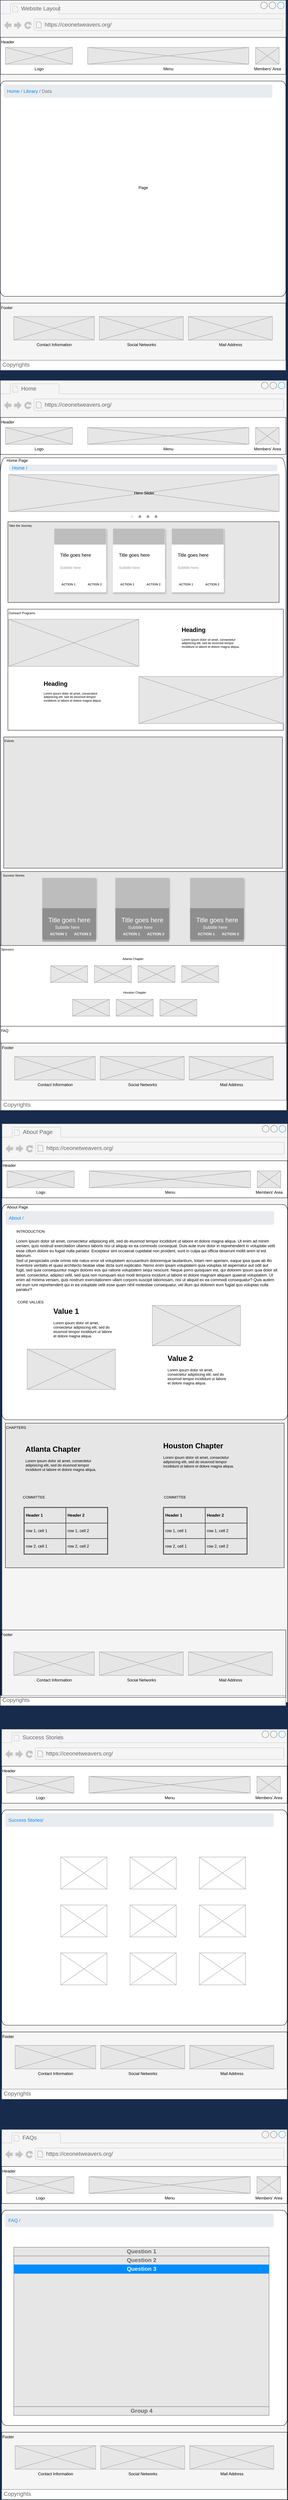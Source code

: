 <mxfile version="15.3.8" type="github">
  <diagram id="3-LBbgLK8UY7JytMnbPZ" name="Page-1">
    <mxGraphModel dx="1727" dy="1601" grid="1" gridSize="10" guides="1" tooltips="1" connect="1" arrows="1" fold="1" page="1" pageScale="1" pageWidth="850" pageHeight="1100" background="#172b4d" math="0" shadow="0">
      <root>
        <mxCell id="0" />
        <mxCell id="1" parent="0" />
        <mxCell id="-sjq69Uk94YoofclQXJc-1" value="" style="strokeWidth=1;shadow=0;dashed=0;align=center;html=1;shape=mxgraph.mockup.containers.browserWindow;rSize=0;strokeColor=#666666;strokeColor2=#008cff;strokeColor3=#c4c4c4;mainText=,;recursiveResize=0;fillColor=#f5f5f5;fontColor=#333333;" parent="1" vertex="1">
          <mxGeometry width="850" height="1100" as="geometry" />
        </mxCell>
        <mxCell id="-sjq69Uk94YoofclQXJc-2" value="Website Layout" style="strokeWidth=1;shadow=0;dashed=0;align=center;html=1;shape=mxgraph.mockup.containers.anchor;fontSize=17;fontColor=#666666;align=left;" parent="-sjq69Uk94YoofclQXJc-1" vertex="1">
          <mxGeometry x="60" y="12" width="110" height="26" as="geometry" />
        </mxCell>
        <mxCell id="-sjq69Uk94YoofclQXJc-3" value="https://ceonetweavers.org/" style="strokeWidth=1;shadow=0;dashed=0;align=center;html=1;shape=mxgraph.mockup.containers.anchor;rSize=0;fontSize=17;fontColor=#666666;align=left;" parent="-sjq69Uk94YoofclQXJc-1" vertex="1">
          <mxGeometry x="130" y="60" width="250" height="26" as="geometry" />
        </mxCell>
        <mxCell id="cxTF4-qD0s4VEBOTPt8d-16" value="" style="group" parent="-sjq69Uk94YoofclQXJc-1" vertex="1" connectable="0">
          <mxGeometry y="110" width="850" height="110" as="geometry" />
        </mxCell>
        <mxCell id="cxTF4-qD0s4VEBOTPt8d-1" value="Header" style="rounded=0;whiteSpace=wrap;html=1;align=left;verticalAlign=top;" parent="cxTF4-qD0s4VEBOTPt8d-16" vertex="1">
          <mxGeometry width="850" height="110" as="geometry" />
        </mxCell>
        <mxCell id="cxTF4-qD0s4VEBOTPt8d-9" value="Logo" style="verticalLabelPosition=bottom;shadow=0;dashed=0;align=center;html=1;verticalAlign=top;strokeWidth=1;shape=mxgraph.mockup.graphics.simpleIcon;strokeColor=#999999;fillColor=#E6E6E6;" parent="cxTF4-qD0s4VEBOTPt8d-16" vertex="1">
          <mxGeometry x="15" y="30" width="200" height="50" as="geometry" />
        </mxCell>
        <mxCell id="cxTF4-qD0s4VEBOTPt8d-12" value="Menu" style="verticalLabelPosition=bottom;shadow=0;dashed=0;align=center;html=1;verticalAlign=top;strokeWidth=1;shape=mxgraph.mockup.graphics.simpleIcon;strokeColor=#999999;fillColor=#E6E6E6;" parent="cxTF4-qD0s4VEBOTPt8d-16" vertex="1">
          <mxGeometry x="260" y="30" width="480" height="50" as="geometry" />
        </mxCell>
        <mxCell id="cxTF4-qD0s4VEBOTPt8d-13" value="Members&#39; Area" style="verticalLabelPosition=bottom;shadow=0;dashed=0;align=center;html=1;verticalAlign=top;strokeWidth=1;shape=mxgraph.mockup.graphics.simpleIcon;strokeColor=#999999;fillColor=#E6E6E6;" parent="cxTF4-qD0s4VEBOTPt8d-16" vertex="1">
          <mxGeometry x="760" y="30" width="70" height="50" as="geometry" />
        </mxCell>
        <mxCell id="4350LJryet-j8qvg0Nxp-9" value="Page" style="html=1;labelPosition=center;verticalLabelPosition=middle;verticalAlign=middle;align=center;fontSize=12;outlineConnect=0;spacingTop=-6;sketch=0;shape=mxgraph.sitemap.page;" vertex="1" parent="-sjq69Uk94YoofclQXJc-1">
          <mxGeometry y="240" width="850" height="640" as="geometry" />
        </mxCell>
        <mxCell id="4350LJryet-j8qvg0Nxp-11" value="&lt;font color=&quot;#0085fc&quot;&gt;Home&lt;/font&gt; / &lt;font color=&quot;#0085fc&quot;&gt;Library&lt;/font&gt; / Data" style="html=1;shadow=0;dashed=0;shape=mxgraph.bootstrap.rrect;rSize=5;strokeColor=none;strokeWidth=1;fillColor=#E9ECEF;fontColor=#6C757D;whiteSpace=wrap;align=left;verticalAlign=middle;spacingLeft=0;fontStyle=0;fontSize=14;spacing=10;" vertex="1" parent="-sjq69Uk94YoofclQXJc-1">
          <mxGeometry x="10" y="250" width="800" height="40" as="geometry" />
        </mxCell>
        <mxCell id="4350LJryet-j8qvg0Nxp-143" value="" style="group" vertex="1" connectable="0" parent="-sjq69Uk94YoofclQXJc-1">
          <mxGeometry y="900" width="850" height="200" as="geometry" />
        </mxCell>
        <mxCell id="cxTF4-qD0s4VEBOTPt8d-14" value="&lt;div&gt;Footer&lt;/div&gt;" style="rounded=0;whiteSpace=wrap;html=1;strokeColor=default;strokeWidth=1;fillColor=none;align=left;verticalAlign=top;" parent="4350LJryet-j8qvg0Nxp-143" vertex="1">
          <mxGeometry width="850" height="200" as="geometry" />
        </mxCell>
        <mxCell id="4350LJryet-j8qvg0Nxp-3" value="Copyrights " style="strokeWidth=1;shadow=0;dashed=0;align=center;html=1;shape=mxgraph.mockup.text.textBox;fontColor=#666666;align=left;fontSize=17;spacingLeft=4;spacingTop=-3;strokeColor=#666666;mainText=" vertex="1" parent="4350LJryet-j8qvg0Nxp-143">
          <mxGeometry y="170" width="850" height="30" as="geometry" />
        </mxCell>
        <mxCell id="4350LJryet-j8qvg0Nxp-5" value="Contact Information" style="verticalLabelPosition=bottom;shadow=0;dashed=0;align=center;html=1;verticalAlign=top;strokeWidth=1;shape=mxgraph.mockup.graphics.simpleIcon;strokeColor=#999999;fillColor=#E6E6E6;" vertex="1" parent="4350LJryet-j8qvg0Nxp-143">
          <mxGeometry x="40" y="40" width="240" height="70" as="geometry" />
        </mxCell>
        <mxCell id="4350LJryet-j8qvg0Nxp-6" value="Social Networks" style="verticalLabelPosition=bottom;shadow=0;dashed=0;align=center;html=1;verticalAlign=top;strokeWidth=1;shape=mxgraph.mockup.graphics.simpleIcon;strokeColor=#999999;fillColor=#E6E6E6;" vertex="1" parent="4350LJryet-j8qvg0Nxp-143">
          <mxGeometry x="295" y="40" width="250" height="70" as="geometry" />
        </mxCell>
        <mxCell id="4350LJryet-j8qvg0Nxp-7" value="Mail Address" style="verticalLabelPosition=bottom;shadow=0;dashed=0;align=center;html=1;verticalAlign=top;strokeWidth=1;shape=mxgraph.mockup.graphics.simpleIcon;strokeColor=#999999;fillColor=#E6E6E6;" vertex="1" parent="4350LJryet-j8qvg0Nxp-143">
          <mxGeometry x="560" y="40" width="250" height="70" as="geometry" />
        </mxCell>
        <mxCell id="4350LJryet-j8qvg0Nxp-27" value="" style="strokeWidth=1;shadow=0;dashed=0;align=center;html=1;shape=mxgraph.mockup.containers.browserWindow;rSize=0;strokeColor=#666666;strokeColor2=#008cff;strokeColor3=#c4c4c4;mainText=,;recursiveResize=0;fillColor=#f5f5f5;fontColor=#333333;" vertex="1" parent="1">
          <mxGeometry y="1130" width="852.5" height="2170" as="geometry" />
        </mxCell>
        <mxCell id="4350LJryet-j8qvg0Nxp-28" value="Home" style="strokeWidth=1;shadow=0;dashed=0;align=center;html=1;shape=mxgraph.mockup.containers.anchor;fontSize=17;fontColor=#666666;align=left;" vertex="1" parent="4350LJryet-j8qvg0Nxp-27">
          <mxGeometry x="60" y="12" width="110" height="26" as="geometry" />
        </mxCell>
        <mxCell id="4350LJryet-j8qvg0Nxp-29" value="https://ceonetweavers.org/" style="strokeWidth=1;shadow=0;dashed=0;align=center;html=1;shape=mxgraph.mockup.containers.anchor;rSize=0;fontSize=17;fontColor=#666666;align=left;" vertex="1" parent="4350LJryet-j8qvg0Nxp-27">
          <mxGeometry x="130" y="60" width="250" height="26" as="geometry" />
        </mxCell>
        <mxCell id="4350LJryet-j8qvg0Nxp-31" value="" style="group" vertex="1" connectable="0" parent="4350LJryet-j8qvg0Nxp-27">
          <mxGeometry y="110" width="850" height="110" as="geometry" />
        </mxCell>
        <mxCell id="4350LJryet-j8qvg0Nxp-32" value="Header" style="rounded=0;whiteSpace=wrap;html=1;align=left;verticalAlign=top;" vertex="1" parent="4350LJryet-j8qvg0Nxp-31">
          <mxGeometry width="850" height="110" as="geometry" />
        </mxCell>
        <mxCell id="4350LJryet-j8qvg0Nxp-33" value="Logo" style="verticalLabelPosition=bottom;shadow=0;dashed=0;align=center;html=1;verticalAlign=top;strokeWidth=1;shape=mxgraph.mockup.graphics.simpleIcon;strokeColor=#999999;fillColor=#E6E6E6;" vertex="1" parent="4350LJryet-j8qvg0Nxp-31">
          <mxGeometry x="15" y="30" width="200" height="50" as="geometry" />
        </mxCell>
        <mxCell id="4350LJryet-j8qvg0Nxp-34" value="Menu" style="verticalLabelPosition=bottom;shadow=0;dashed=0;align=center;html=1;verticalAlign=top;strokeWidth=1;shape=mxgraph.mockup.graphics.simpleIcon;strokeColor=#999999;fillColor=#E6E6E6;" vertex="1" parent="4350LJryet-j8qvg0Nxp-31">
          <mxGeometry x="260" y="30" width="480" height="50" as="geometry" />
        </mxCell>
        <mxCell id="4350LJryet-j8qvg0Nxp-35" value="Members&#39; Area" style="verticalLabelPosition=bottom;shadow=0;dashed=0;align=center;html=1;verticalAlign=top;strokeWidth=1;shape=mxgraph.mockup.graphics.simpleIcon;strokeColor=#999999;fillColor=#E6E6E6;" vertex="1" parent="4350LJryet-j8qvg0Nxp-31">
          <mxGeometry x="760" y="30" width="70" height="50" as="geometry" />
        </mxCell>
        <mxCell id="4350LJryet-j8qvg0Nxp-40" value="&amp;nbsp;&amp;nbsp;&amp;nbsp;&amp;nbsp; Home Page " style="html=1;labelPosition=center;verticalLabelPosition=middle;verticalAlign=top;align=left;fontSize=12;outlineConnect=0;spacingTop=-6;sketch=0;shape=mxgraph.sitemap.page;" vertex="1" parent="4350LJryet-j8qvg0Nxp-27">
          <mxGeometry y="230" width="850" height="1730" as="geometry" />
        </mxCell>
        <mxCell id="4350LJryet-j8qvg0Nxp-41" value="&lt;font color=&quot;#0085fc&quot;&gt;Home&lt;/font&gt; &lt;font color=&quot;#0085fc&quot;&gt;/&lt;/font&gt;" style="html=1;shadow=0;dashed=0;shape=mxgraph.bootstrap.rrect;rSize=5;strokeColor=none;strokeWidth=1;fillColor=#E9ECEF;fontColor=#6C757D;whiteSpace=wrap;align=left;verticalAlign=middle;spacingLeft=0;fontStyle=0;fontSize=14;spacing=10;" vertex="1" parent="4350LJryet-j8qvg0Nxp-27">
          <mxGeometry x="25" y="250" width="800" height="20" as="geometry" />
        </mxCell>
        <mxCell id="4350LJryet-j8qvg0Nxp-42" value="Hero Slider" style="verticalLabelPosition=middle;shadow=0;dashed=0;align=center;html=1;verticalAlign=middle;strokeWidth=1;shape=mxgraph.mockup.graphics.simpleIcon;strokeColor=#999999;fillColor=#E6E6E6;labelPosition=center;" vertex="1" parent="4350LJryet-j8qvg0Nxp-27">
          <mxGeometry x="25" y="280" width="805" height="110" as="geometry" />
        </mxCell>
        <mxCell id="4350LJryet-j8qvg0Nxp-45" value="" style="verticalLabelPosition=bottom;shadow=0;dashed=0;align=center;html=1;verticalAlign=top;strokeWidth=1;shape=mxgraph.mockup.navigation.pageControl;fillColor=#999999;strokeColor=#ddeeff;" vertex="1" parent="4350LJryet-j8qvg0Nxp-27">
          <mxGeometry x="387.5" y="390" width="80" height="30" as="geometry" />
        </mxCell>
        <mxCell id="4350LJryet-j8qvg0Nxp-71" value="" style="group" vertex="1" connectable="0" parent="4350LJryet-j8qvg0Nxp-27">
          <mxGeometry x="2.5" y="1970" width="850" height="200" as="geometry" />
        </mxCell>
        <mxCell id="4350LJryet-j8qvg0Nxp-30" value="&lt;div&gt;Footer&lt;/div&gt;" style="rounded=0;whiteSpace=wrap;html=1;strokeColor=default;strokeWidth=1;fillColor=none;align=left;verticalAlign=top;" vertex="1" parent="4350LJryet-j8qvg0Nxp-71">
          <mxGeometry width="850" height="200" as="geometry" />
        </mxCell>
        <mxCell id="4350LJryet-j8qvg0Nxp-36" value="Copyrights " style="strokeWidth=1;shadow=0;dashed=0;align=center;html=1;shape=mxgraph.mockup.text.textBox;fontColor=#666666;align=left;fontSize=17;spacingLeft=4;spacingTop=-3;strokeColor=#666666;mainText=" vertex="1" parent="4350LJryet-j8qvg0Nxp-71">
          <mxGeometry y="170" width="850" height="30" as="geometry" />
        </mxCell>
        <mxCell id="4350LJryet-j8qvg0Nxp-37" value="Contact Information" style="verticalLabelPosition=bottom;shadow=0;dashed=0;align=center;html=1;verticalAlign=top;strokeWidth=1;shape=mxgraph.mockup.graphics.simpleIcon;strokeColor=#999999;fillColor=#E6E6E6;" vertex="1" parent="4350LJryet-j8qvg0Nxp-71">
          <mxGeometry x="40" y="40" width="240" height="70" as="geometry" />
        </mxCell>
        <mxCell id="4350LJryet-j8qvg0Nxp-38" value="Social Networks" style="verticalLabelPosition=bottom;shadow=0;dashed=0;align=center;html=1;verticalAlign=top;strokeWidth=1;shape=mxgraph.mockup.graphics.simpleIcon;strokeColor=#999999;fillColor=#E6E6E6;" vertex="1" parent="4350LJryet-j8qvg0Nxp-71">
          <mxGeometry x="295" y="40" width="250" height="70" as="geometry" />
        </mxCell>
        <mxCell id="4350LJryet-j8qvg0Nxp-39" value="Mail Address" style="verticalLabelPosition=bottom;shadow=0;dashed=0;align=center;html=1;verticalAlign=top;strokeWidth=1;shape=mxgraph.mockup.graphics.simpleIcon;strokeColor=#999999;fillColor=#E6E6E6;" vertex="1" parent="4350LJryet-j8qvg0Nxp-71">
          <mxGeometry x="560" y="40" width="250" height="70" as="geometry" />
        </mxCell>
        <mxCell id="4350LJryet-j8qvg0Nxp-82" value="" style="group" vertex="1" connectable="0" parent="4350LJryet-j8qvg0Nxp-27">
          <mxGeometry x="22.5" y="680" width="820" height="360" as="geometry" />
        </mxCell>
        <mxCell id="4350LJryet-j8qvg0Nxp-78" value="&lt;div&gt;Outreach Programs&lt;/div&gt;&lt;div&gt;&lt;br&gt;&lt;/div&gt;" style="rounded=0;whiteSpace=wrap;html=1;fontSize=9;strokeColor=default;fillColor=none;align=left;verticalAlign=top;" vertex="1" parent="4350LJryet-j8qvg0Nxp-82">
          <mxGeometry width="820" height="360" as="geometry" />
        </mxCell>
        <mxCell id="4350LJryet-j8qvg0Nxp-72" value="" style="verticalLabelPosition=bottom;shadow=0;dashed=0;align=center;html=1;verticalAlign=top;strokeWidth=1;shape=mxgraph.mockup.graphics.simpleIcon;strokeColor=#999999;fontSize=9;fillColor=#E6E6E6;" vertex="1" parent="4350LJryet-j8qvg0Nxp-82">
          <mxGeometry x="2.5" y="30" width="387.5" height="140" as="geometry" />
        </mxCell>
        <mxCell id="4350LJryet-j8qvg0Nxp-79" value="" style="verticalLabelPosition=bottom;shadow=0;dashed=0;align=center;html=1;verticalAlign=top;strokeWidth=1;shape=mxgraph.mockup.graphics.simpleIcon;strokeColor=#999999;fontSize=9;fillColor=#E6E6E6;" vertex="1" parent="4350LJryet-j8qvg0Nxp-82">
          <mxGeometry x="390" y="200" width="430" height="140" as="geometry" />
        </mxCell>
        <mxCell id="4350LJryet-j8qvg0Nxp-80" value="&lt;h1&gt;Heading&lt;/h1&gt;&lt;p&gt;Lorem ipsum dolor sit amet, consectetur adipisicing elit, sed do eiusmod tempor incididunt ut labore et dolore magna aliqua.&lt;/p&gt;" style="text;html=1;strokeColor=none;fillColor=none;spacing=5;spacingTop=-20;whiteSpace=wrap;overflow=hidden;rounded=0;fontSize=9;align=left;verticalAlign=top;" vertex="1" parent="4350LJryet-j8qvg0Nxp-82">
          <mxGeometry x="512" y="50" width="190" height="120" as="geometry" />
        </mxCell>
        <mxCell id="4350LJryet-j8qvg0Nxp-81" value="&lt;h1&gt;Heading&lt;/h1&gt;&lt;p&gt;Lorem ipsum dolor sit amet, consectetur adipisicing elit, sed do eiusmod tempor incididunt ut labore et dolore magna aliqua.&lt;/p&gt;" style="text;html=1;strokeColor=none;fillColor=none;spacing=5;spacingTop=-20;whiteSpace=wrap;overflow=hidden;rounded=0;fontSize=9;align=left;verticalAlign=top;" vertex="1" parent="4350LJryet-j8qvg0Nxp-82">
          <mxGeometry x="101.25" y="210" width="190" height="120" as="geometry" />
        </mxCell>
        <mxCell id="4350LJryet-j8qvg0Nxp-83" value="" style="group" vertex="1" connectable="0" parent="4350LJryet-j8qvg0Nxp-27">
          <mxGeometry x="22.5" y="420" width="807.5" height="240" as="geometry" />
        </mxCell>
        <mxCell id="4350LJryet-j8qvg0Nxp-76" value="Take the Journey" style="rounded=0;whiteSpace=wrap;html=1;fontSize=9;strokeColor=default;fillColor=#E6E6E6;align=left;verticalAlign=top;" vertex="1" parent="4350LJryet-j8qvg0Nxp-83">
          <mxGeometry width="807.5" height="240" as="geometry" />
        </mxCell>
        <mxCell id="4350LJryet-j8qvg0Nxp-53" value="" style="shape=rect;fillColor=#BDBDBD;strokeColor=#eeeeee;shadow=1;align=left;verticalAlign=top;" vertex="1" parent="4350LJryet-j8qvg0Nxp-83">
          <mxGeometry x="137.5" y="20" width="155" height="190" as="geometry" />
        </mxCell>
        <mxCell id="4350LJryet-j8qvg0Nxp-54" value="Title goes here" style="dashed=0;shape=rect;fillColor=#ffffff;strokeColor=none;fontSize=14;fontStyle=0;verticalAlign=top;spacingBottom=0;spacingLeft=16;spacingTop=16;resizeWidth=1;align=left;resizeWidth=1;" vertex="1" parent="4350LJryet-j8qvg0Nxp-53">
          <mxGeometry y="1" width="155.0" height="142" relative="1" as="geometry">
            <mxPoint y="-142" as="offset" />
          </mxGeometry>
        </mxCell>
        <mxCell id="4350LJryet-j8qvg0Nxp-55" value="Subtitle here" style="text;fontColor=#999999;fontSize=11;fontStyle=0;verticalAlign=middle;spacingBottom=0;spacingLeft=16;resizeWidth=1;" vertex="1" parent="4350LJryet-j8qvg0Nxp-54">
          <mxGeometry width="155.0" height="20" relative="1" as="geometry">
            <mxPoint y="58" as="offset" />
          </mxGeometry>
        </mxCell>
        <mxCell id="4350LJryet-j8qvg0Nxp-56" value="ACTION 1" style="shape=rect;strokeColor=none;fillColor=#ffffff;fontColor=#444444;fontStyle=1;fontSize=9;" vertex="1" parent="4350LJryet-j8qvg0Nxp-54">
          <mxGeometry y="1" width="70" height="32" relative="1" as="geometry">
            <mxPoint x="8" y="-40" as="offset" />
          </mxGeometry>
        </mxCell>
        <mxCell id="4350LJryet-j8qvg0Nxp-57" value="ACTION 2" style="shape=rect;strokeColor=none;fillColor=#ffffff;fontColor=#444444;fontStyle=1;fontSize=9;" vertex="1" parent="4350LJryet-j8qvg0Nxp-54">
          <mxGeometry y="1" width="70" height="32" relative="1" as="geometry">
            <mxPoint x="86" y="-40" as="offset" />
          </mxGeometry>
        </mxCell>
        <mxCell id="4350LJryet-j8qvg0Nxp-59" value="" style="shape=rect;fillColor=#BDBDBD;strokeColor=#eeeeee;shadow=1;align=left;verticalAlign=top;" vertex="1" parent="4350LJryet-j8qvg0Nxp-83">
          <mxGeometry x="312.5" y="20" width="155" height="190" as="geometry" />
        </mxCell>
        <mxCell id="4350LJryet-j8qvg0Nxp-60" value="Title goes here" style="dashed=0;shape=rect;fillColor=#ffffff;strokeColor=none;fontSize=14;fontStyle=0;verticalAlign=top;spacingBottom=0;spacingLeft=16;spacingTop=16;resizeWidth=1;align=left;resizeWidth=1;" vertex="1" parent="4350LJryet-j8qvg0Nxp-59">
          <mxGeometry y="1" width="155.0" height="142" relative="1" as="geometry">
            <mxPoint y="-142" as="offset" />
          </mxGeometry>
        </mxCell>
        <mxCell id="4350LJryet-j8qvg0Nxp-61" value="Subtitle here" style="text;fontColor=#999999;fontSize=11;fontStyle=0;verticalAlign=middle;spacingBottom=0;spacingLeft=16;resizeWidth=1;" vertex="1" parent="4350LJryet-j8qvg0Nxp-60">
          <mxGeometry width="155.0" height="20" relative="1" as="geometry">
            <mxPoint y="58" as="offset" />
          </mxGeometry>
        </mxCell>
        <mxCell id="4350LJryet-j8qvg0Nxp-62" value="ACTION 1" style="shape=rect;strokeColor=none;fillColor=#ffffff;fontColor=#444444;fontStyle=1;fontSize=9;" vertex="1" parent="4350LJryet-j8qvg0Nxp-60">
          <mxGeometry y="1" width="70" height="32" relative="1" as="geometry">
            <mxPoint x="8" y="-40" as="offset" />
          </mxGeometry>
        </mxCell>
        <mxCell id="4350LJryet-j8qvg0Nxp-63" value="ACTION 2" style="shape=rect;strokeColor=none;fillColor=#ffffff;fontColor=#444444;fontStyle=1;fontSize=9;" vertex="1" parent="4350LJryet-j8qvg0Nxp-60">
          <mxGeometry y="1" width="70" height="32" relative="1" as="geometry">
            <mxPoint x="86" y="-40" as="offset" />
          </mxGeometry>
        </mxCell>
        <mxCell id="4350LJryet-j8qvg0Nxp-65" value="" style="shape=rect;fillColor=#BDBDBD;strokeColor=#eeeeee;shadow=1;align=left;verticalAlign=top;" vertex="1" parent="4350LJryet-j8qvg0Nxp-83">
          <mxGeometry x="487.5" y="20" width="155" height="190" as="geometry" />
        </mxCell>
        <mxCell id="4350LJryet-j8qvg0Nxp-66" value="Title goes here" style="dashed=0;shape=rect;fillColor=#ffffff;strokeColor=none;fontSize=14;fontStyle=0;verticalAlign=top;spacingBottom=0;spacingLeft=16;spacingTop=16;resizeWidth=1;align=left;resizeWidth=1;" vertex="1" parent="4350LJryet-j8qvg0Nxp-65">
          <mxGeometry y="1" width="155.0" height="142" relative="1" as="geometry">
            <mxPoint y="-142" as="offset" />
          </mxGeometry>
        </mxCell>
        <mxCell id="4350LJryet-j8qvg0Nxp-67" value="Subtitle here" style="text;fontColor=#999999;fontSize=11;fontStyle=0;verticalAlign=middle;spacingBottom=0;spacingLeft=16;resizeWidth=1;" vertex="1" parent="4350LJryet-j8qvg0Nxp-66">
          <mxGeometry width="155.0" height="20" relative="1" as="geometry">
            <mxPoint y="58" as="offset" />
          </mxGeometry>
        </mxCell>
        <mxCell id="4350LJryet-j8qvg0Nxp-68" value="ACTION 1" style="shape=rect;strokeColor=none;fillColor=#ffffff;fontColor=#444444;fontStyle=1;fontSize=9;" vertex="1" parent="4350LJryet-j8qvg0Nxp-66">
          <mxGeometry y="1" width="70" height="32" relative="1" as="geometry">
            <mxPoint x="8" y="-40" as="offset" />
          </mxGeometry>
        </mxCell>
        <mxCell id="4350LJryet-j8qvg0Nxp-69" value="ACTION 2" style="shape=rect;strokeColor=none;fillColor=#ffffff;fontColor=#444444;fontStyle=1;fontSize=9;" vertex="1" parent="4350LJryet-j8qvg0Nxp-66">
          <mxGeometry y="1" width="70" height="32" relative="1" as="geometry">
            <mxPoint x="86" y="-40" as="offset" />
          </mxGeometry>
        </mxCell>
        <mxCell id="4350LJryet-j8qvg0Nxp-95" value="" style="group" vertex="1" connectable="0" parent="4350LJryet-j8qvg0Nxp-27">
          <mxGeometry y="1680" width="850" height="240" as="geometry" />
        </mxCell>
        <mxCell id="4350LJryet-j8qvg0Nxp-84" value="Sponsors" style="rounded=0;whiteSpace=wrap;html=1;fontSize=9;strokeColor=default;fillColor=default;align=left;verticalAlign=top;" vertex="1" parent="4350LJryet-j8qvg0Nxp-95">
          <mxGeometry width="850" height="240" as="geometry" />
        </mxCell>
        <mxCell id="4350LJryet-j8qvg0Nxp-85" value="" style="verticalLabelPosition=bottom;shadow=0;dashed=0;align=center;html=1;verticalAlign=top;strokeWidth=1;shape=mxgraph.mockup.graphics.simpleIcon;strokeColor=#999999;fontSize=9;fillColor=#E6E6E6;" vertex="1" parent="4350LJryet-j8qvg0Nxp-95">
          <mxGeometry x="150" y="60" width="110" height="50" as="geometry" />
        </mxCell>
        <mxCell id="4350LJryet-j8qvg0Nxp-86" value="" style="verticalLabelPosition=bottom;shadow=0;dashed=0;align=center;html=1;verticalAlign=top;strokeWidth=1;shape=mxgraph.mockup.graphics.simpleIcon;strokeColor=#999999;fontSize=9;fillColor=#E6E6E6;" vertex="1" parent="4350LJryet-j8qvg0Nxp-95">
          <mxGeometry x="280" y="60" width="110" height="50" as="geometry" />
        </mxCell>
        <mxCell id="4350LJryet-j8qvg0Nxp-87" value="" style="verticalLabelPosition=bottom;shadow=0;dashed=0;align=center;html=1;verticalAlign=top;strokeWidth=1;shape=mxgraph.mockup.graphics.simpleIcon;strokeColor=#999999;fontSize=9;fillColor=#E6E6E6;" vertex="1" parent="4350LJryet-j8qvg0Nxp-95">
          <mxGeometry x="410" y="60" width="110" height="50" as="geometry" />
        </mxCell>
        <mxCell id="4350LJryet-j8qvg0Nxp-88" value="" style="verticalLabelPosition=bottom;shadow=0;dashed=0;align=center;html=1;verticalAlign=top;strokeWidth=1;shape=mxgraph.mockup.graphics.simpleIcon;strokeColor=#999999;fontSize=9;fillColor=#E6E6E6;" vertex="1" parent="4350LJryet-j8qvg0Nxp-95">
          <mxGeometry x="540" y="60" width="110" height="50" as="geometry" />
        </mxCell>
        <mxCell id="4350LJryet-j8qvg0Nxp-89" value="" style="verticalLabelPosition=bottom;shadow=0;dashed=0;align=center;html=1;verticalAlign=top;strokeWidth=1;shape=mxgraph.mockup.graphics.simpleIcon;strokeColor=#999999;fontSize=9;fillColor=#E6E6E6;" vertex="1" parent="4350LJryet-j8qvg0Nxp-95">
          <mxGeometry x="215" y="160" width="110" height="50" as="geometry" />
        </mxCell>
        <mxCell id="4350LJryet-j8qvg0Nxp-90" value="" style="verticalLabelPosition=bottom;shadow=0;dashed=0;align=center;html=1;verticalAlign=top;strokeWidth=1;shape=mxgraph.mockup.graphics.simpleIcon;strokeColor=#999999;fontSize=9;fillColor=#E6E6E6;" vertex="1" parent="4350LJryet-j8qvg0Nxp-95">
          <mxGeometry x="345" y="160" width="110" height="50" as="geometry" />
        </mxCell>
        <mxCell id="4350LJryet-j8qvg0Nxp-91" value="" style="verticalLabelPosition=bottom;shadow=0;dashed=0;align=center;html=1;verticalAlign=top;strokeWidth=1;shape=mxgraph.mockup.graphics.simpleIcon;strokeColor=#999999;fontSize=9;fillColor=#E6E6E6;" vertex="1" parent="4350LJryet-j8qvg0Nxp-95">
          <mxGeometry x="475" y="160" width="110" height="50" as="geometry" />
        </mxCell>
        <mxCell id="4350LJryet-j8qvg0Nxp-92" value="Atlanta Chapter" style="text;html=1;strokeColor=none;fillColor=none;align=center;verticalAlign=middle;whiteSpace=wrap;rounded=0;fontSize=9;" vertex="1" parent="4350LJryet-j8qvg0Nxp-95">
          <mxGeometry x="355" y="30" width="80" height="20" as="geometry" />
        </mxCell>
        <mxCell id="4350LJryet-j8qvg0Nxp-93" value="Houston Chapter" style="text;html=1;strokeColor=none;fillColor=none;align=center;verticalAlign=middle;whiteSpace=wrap;rounded=0;fontSize=9;" vertex="1" parent="4350LJryet-j8qvg0Nxp-95">
          <mxGeometry x="360" y="130" width="80" height="20" as="geometry" />
        </mxCell>
        <mxCell id="4350LJryet-j8qvg0Nxp-96" value="EVents" style="rounded=0;whiteSpace=wrap;html=1;fontSize=9;strokeColor=default;fillColor=#E6E6E6;align=left;verticalAlign=top;" vertex="1" parent="4350LJryet-j8qvg0Nxp-27">
          <mxGeometry x="10" y="1060" width="830" height="390" as="geometry" />
        </mxCell>
        <mxCell id="4350LJryet-j8qvg0Nxp-115" value="" style="group" vertex="1" connectable="0" parent="4350LJryet-j8qvg0Nxp-27">
          <mxGeometry x="2.5" y="1460" width="847.5" height="220" as="geometry" />
        </mxCell>
        <mxCell id="4350LJryet-j8qvg0Nxp-97" value="&amp;nbsp;Success Stories" style="rounded=0;whiteSpace=wrap;html=1;fontSize=9;strokeColor=default;fillColor=#E6E6E6;align=left;verticalAlign=top;" vertex="1" parent="4350LJryet-j8qvg0Nxp-115">
          <mxGeometry width="847.5" height="220" as="geometry" />
        </mxCell>
        <mxCell id="4350LJryet-j8qvg0Nxp-98" value="" style="shape=rect;fillColor=#BDBDBD;strokeColor=none;fontColor=#000000;fontSize=12;fontStyle=0;verticalAlign=middle;spacingBottom=0;spacingLeft=0;shadow=1;" vertex="1" parent="4350LJryet-j8qvg0Nxp-115">
          <mxGeometry x="122.5" y="19" width="160" height="180" as="geometry" />
        </mxCell>
        <mxCell id="4350LJryet-j8qvg0Nxp-99" value="Title goes here" style="shape=rect;fillColor=#000000;strokeColor=none;opacity=25;fontColor=#FFFFFF;fontSize=19;fontStyle=0;verticalAlign=top;spacingBottom=0;spacingLeft=16;spacingTop=17;align=left;resizeWidth=1;" vertex="1" parent="4350LJryet-j8qvg0Nxp-98">
          <mxGeometry y="1" width="160" height="100" relative="1" as="geometry">
            <mxPoint y="-90" as="offset" />
          </mxGeometry>
        </mxCell>
        <mxCell id="4350LJryet-j8qvg0Nxp-100" value="Subtitle here" style="text;fontColor=#FFFFFF;fontSize=13;fontStyle=0;verticalAlign=middle;spacingBottom=0;spacingLeft=16;resizeWidth=1;" vertex="1" parent="4350LJryet-j8qvg0Nxp-99">
          <mxGeometry width="160" height="20" relative="1" as="geometry">
            <mxPoint x="20" y="46" as="offset" />
          </mxGeometry>
        </mxCell>
        <mxCell id="4350LJryet-j8qvg0Nxp-101" value="ACTION 1" style="shape=rect;strokeColor=none;fillColor=none;fontColor=#FFFFFF;fontStyle=1;fontSize=11;" vertex="1" parent="4350LJryet-j8qvg0Nxp-99">
          <mxGeometry y="1" width="80" height="32" relative="1" as="geometry">
            <mxPoint x="8" y="-40" as="offset" />
          </mxGeometry>
        </mxCell>
        <mxCell id="4350LJryet-j8qvg0Nxp-102" value="ACTION 2" style="shape=rect;strokeColor=none;fillColor=none;fontColor=#FFFFFF;fontStyle=1;fontSize=11;" vertex="1" parent="4350LJryet-j8qvg0Nxp-99">
          <mxGeometry y="1" width="80" height="32" relative="1" as="geometry">
            <mxPoint x="80" y="-40" as="offset" />
          </mxGeometry>
        </mxCell>
        <mxCell id="4350LJryet-j8qvg0Nxp-105" value="" style="shape=rect;fillColor=#BDBDBD;strokeColor=none;fontColor=#000000;fontSize=12;fontStyle=0;verticalAlign=middle;spacingBottom=0;spacingLeft=0;shadow=1;" vertex="1" parent="4350LJryet-j8qvg0Nxp-115">
          <mxGeometry x="340" y="19" width="160" height="180" as="geometry" />
        </mxCell>
        <mxCell id="4350LJryet-j8qvg0Nxp-106" value="Title goes here" style="shape=rect;fillColor=#000000;strokeColor=none;opacity=25;fontColor=#FFFFFF;fontSize=19;fontStyle=0;verticalAlign=top;spacingBottom=0;spacingLeft=16;spacingTop=17;align=left;resizeWidth=1;" vertex="1" parent="4350LJryet-j8qvg0Nxp-105">
          <mxGeometry y="1" width="160" height="100" relative="1" as="geometry">
            <mxPoint y="-90" as="offset" />
          </mxGeometry>
        </mxCell>
        <mxCell id="4350LJryet-j8qvg0Nxp-107" value="Subtitle here" style="text;fontColor=#FFFFFF;fontSize=13;fontStyle=0;verticalAlign=middle;spacingBottom=0;spacingLeft=16;resizeWidth=1;" vertex="1" parent="4350LJryet-j8qvg0Nxp-106">
          <mxGeometry width="160" height="20" relative="1" as="geometry">
            <mxPoint x="20" y="46" as="offset" />
          </mxGeometry>
        </mxCell>
        <mxCell id="4350LJryet-j8qvg0Nxp-108" value="ACTION 1" style="shape=rect;strokeColor=none;fillColor=none;fontColor=#FFFFFF;fontStyle=1;fontSize=11;" vertex="1" parent="4350LJryet-j8qvg0Nxp-106">
          <mxGeometry y="1" width="80" height="32" relative="1" as="geometry">
            <mxPoint x="8" y="-40" as="offset" />
          </mxGeometry>
        </mxCell>
        <mxCell id="4350LJryet-j8qvg0Nxp-109" value="ACTION 2" style="shape=rect;strokeColor=none;fillColor=none;fontColor=#FFFFFF;fontStyle=1;fontSize=11;" vertex="1" parent="4350LJryet-j8qvg0Nxp-106">
          <mxGeometry y="1" width="80" height="32" relative="1" as="geometry">
            <mxPoint x="80" y="-40" as="offset" />
          </mxGeometry>
        </mxCell>
        <mxCell id="4350LJryet-j8qvg0Nxp-110" value="" style="shape=rect;fillColor=#BDBDBD;strokeColor=none;fontColor=#000000;fontSize=12;fontStyle=0;verticalAlign=middle;spacingBottom=0;spacingLeft=0;shadow=1;" vertex="1" parent="4350LJryet-j8qvg0Nxp-115">
          <mxGeometry x="562.5" y="19" width="160" height="180" as="geometry" />
        </mxCell>
        <mxCell id="4350LJryet-j8qvg0Nxp-111" value="Title goes here" style="shape=rect;fillColor=#000000;strokeColor=none;opacity=25;fontColor=#FFFFFF;fontSize=19;fontStyle=0;verticalAlign=top;spacingBottom=0;spacingLeft=16;spacingTop=17;align=left;resizeWidth=1;" vertex="1" parent="4350LJryet-j8qvg0Nxp-110">
          <mxGeometry y="1" width="160" height="100" relative="1" as="geometry">
            <mxPoint y="-90" as="offset" />
          </mxGeometry>
        </mxCell>
        <mxCell id="4350LJryet-j8qvg0Nxp-112" value="Subtitle here" style="text;fontColor=#FFFFFF;fontSize=13;fontStyle=0;verticalAlign=middle;spacingBottom=0;spacingLeft=16;resizeWidth=1;" vertex="1" parent="4350LJryet-j8qvg0Nxp-111">
          <mxGeometry width="160" height="20" relative="1" as="geometry">
            <mxPoint x="20" y="46" as="offset" />
          </mxGeometry>
        </mxCell>
        <mxCell id="4350LJryet-j8qvg0Nxp-113" value="ACTION 1" style="shape=rect;strokeColor=none;fillColor=none;fontColor=#FFFFFF;fontStyle=1;fontSize=11;" vertex="1" parent="4350LJryet-j8qvg0Nxp-111">
          <mxGeometry y="1" width="80" height="32" relative="1" as="geometry">
            <mxPoint x="8" y="-40" as="offset" />
          </mxGeometry>
        </mxCell>
        <mxCell id="4350LJryet-j8qvg0Nxp-114" value="ACTION 2" style="shape=rect;strokeColor=none;fillColor=none;fontColor=#FFFFFF;fontStyle=1;fontSize=11;" vertex="1" parent="4350LJryet-j8qvg0Nxp-111">
          <mxGeometry y="1" width="80" height="32" relative="1" as="geometry">
            <mxPoint x="80" y="-40" as="offset" />
          </mxGeometry>
        </mxCell>
        <mxCell id="4350LJryet-j8qvg0Nxp-116" value="FAQ" style="rounded=0;whiteSpace=wrap;html=1;fontSize=11;strokeColor=default;fillColor=default;align=left;verticalAlign=top;" vertex="1" parent="4350LJryet-j8qvg0Nxp-27">
          <mxGeometry y="1920" width="850" height="50" as="geometry" />
        </mxCell>
        <mxCell id="4350LJryet-j8qvg0Nxp-117" value="" style="strokeWidth=1;shadow=0;dashed=0;align=center;html=1;shape=mxgraph.mockup.containers.browserWindow;rSize=0;strokeColor=#666666;strokeColor2=#008cff;strokeColor3=#c4c4c4;mainText=,;recursiveResize=0;fillColor=#f5f5f5;fontColor=#333333;" vertex="1" parent="1">
          <mxGeometry x="5" y="3340" width="850" height="1720" as="geometry" />
        </mxCell>
        <mxCell id="4350LJryet-j8qvg0Nxp-118" value="About Page" style="strokeWidth=1;shadow=0;dashed=0;align=center;html=1;shape=mxgraph.mockup.containers.anchor;fontSize=17;fontColor=#666666;align=left;" vertex="1" parent="4350LJryet-j8qvg0Nxp-117">
          <mxGeometry x="60" y="12" width="110" height="26" as="geometry" />
        </mxCell>
        <mxCell id="4350LJryet-j8qvg0Nxp-119" value="https://ceonetweavers.org/" style="strokeWidth=1;shadow=0;dashed=0;align=center;html=1;shape=mxgraph.mockup.containers.anchor;rSize=0;fontSize=17;fontColor=#666666;align=left;" vertex="1" parent="4350LJryet-j8qvg0Nxp-117">
          <mxGeometry x="130" y="60" width="250" height="26" as="geometry" />
        </mxCell>
        <mxCell id="4350LJryet-j8qvg0Nxp-121" value="" style="group" vertex="1" connectable="0" parent="4350LJryet-j8qvg0Nxp-117">
          <mxGeometry y="110" width="850" height="110" as="geometry" />
        </mxCell>
        <mxCell id="4350LJryet-j8qvg0Nxp-122" value="Header" style="rounded=0;whiteSpace=wrap;html=1;align=left;verticalAlign=top;" vertex="1" parent="4350LJryet-j8qvg0Nxp-121">
          <mxGeometry width="850" height="110" as="geometry" />
        </mxCell>
        <mxCell id="4350LJryet-j8qvg0Nxp-123" value="Logo" style="verticalLabelPosition=bottom;shadow=0;dashed=0;align=center;html=1;verticalAlign=top;strokeWidth=1;shape=mxgraph.mockup.graphics.simpleIcon;strokeColor=#999999;fillColor=#E6E6E6;" vertex="1" parent="4350LJryet-j8qvg0Nxp-121">
          <mxGeometry x="15" y="30" width="200" height="50" as="geometry" />
        </mxCell>
        <mxCell id="4350LJryet-j8qvg0Nxp-124" value="Menu" style="verticalLabelPosition=bottom;shadow=0;dashed=0;align=center;html=1;verticalAlign=top;strokeWidth=1;shape=mxgraph.mockup.graphics.simpleIcon;strokeColor=#999999;fillColor=#E6E6E6;" vertex="1" parent="4350LJryet-j8qvg0Nxp-121">
          <mxGeometry x="260" y="30" width="480" height="50" as="geometry" />
        </mxCell>
        <mxCell id="4350LJryet-j8qvg0Nxp-125" value="Members&#39; Area" style="verticalLabelPosition=bottom;shadow=0;dashed=0;align=center;html=1;verticalAlign=top;strokeWidth=1;shape=mxgraph.mockup.graphics.simpleIcon;strokeColor=#999999;fillColor=#E6E6E6;" vertex="1" parent="4350LJryet-j8qvg0Nxp-121">
          <mxGeometry x="760" y="30" width="70" height="50" as="geometry" />
        </mxCell>
        <mxCell id="4350LJryet-j8qvg0Nxp-130" value="&amp;nbsp;&amp;nbsp;&amp;nbsp; About Page" style="html=1;labelPosition=center;verticalLabelPosition=middle;verticalAlign=top;align=left;fontSize=12;outlineConnect=0;spacingTop=-6;sketch=0;shape=mxgraph.sitemap.page;" vertex="1" parent="4350LJryet-j8qvg0Nxp-117">
          <mxGeometry y="240" width="850" height="640" as="geometry" />
        </mxCell>
        <mxCell id="4350LJryet-j8qvg0Nxp-131" value="&lt;font color=&quot;#0085fc&quot;&gt;About&lt;/font&gt; /" style="html=1;shadow=0;dashed=0;shape=mxgraph.bootstrap.rrect;rSize=5;strokeColor=none;strokeWidth=1;fillColor=#E9ECEF;fontColor=#6C757D;whiteSpace=wrap;align=left;verticalAlign=middle;spacingLeft=0;fontStyle=0;fontSize=14;spacing=10;" vertex="1" parent="4350LJryet-j8qvg0Nxp-117">
          <mxGeometry x="10" y="260" width="800" height="40" as="geometry" />
        </mxCell>
        <mxCell id="4350LJryet-j8qvg0Nxp-134" value="Lorem ipsum dolor sit amet, consectetur adipisicing elit, sed do eiusmod tempor incididunt ut labore et dolore magna aliqua. Ut enim ad minim veniam, quis nostrud exercitation ullamco laboris nisi ut aliquip ex ea commodo consequat. Duis aute irure dolor in reprehenderit in voluptate velit esse cillum dolore eu fugiat nulla pariatur. Excepteur sint occaecat cupidatat non proident, sunt in culpa qui officia deserunt mollit anim id est laborum.&#xa;Sed ut perspiciatis unde omnis iste natus error sit voluptatem accusantium doloremque laudantium, totam rem aperiam, eaque ipsa quae ab illo inventore veritatis et quasi architecto beatae vitae dicta sunt explicabo. Nemo enim ipsam voluptatem quia voluptas sit aspernatur aut odit aut fugit, sed quia consequuntur magni dolores eos qui ratione voluptatem sequi nesciunt. Neque porro quisquam est, qui dolorem ipsum quia dolor sit amet, consectetur, adipisci velit, sed quia non numquam eius modi tempora incidunt ut labore et dolore magnam aliquam quaerat voluptatem. Ut enim ad minima veniam, quis nostrum exercitationem ullam corporis suscipit laboriosam, nisi ut aliquid ex ea commodi consequatur? Quis autem vel eum iure reprehenderit qui in ea voluptate velit esse quam nihil molestiae consequatur, vel illum qui dolorem eum fugiat quo voluptas nulla pariatur?" style="text;spacingTop=-5;whiteSpace=wrap;html=1;align=left;fontSize=12;fontFamily=Helvetica;fillColor=none;strokeColor=none;" vertex="1" parent="4350LJryet-j8qvg0Nxp-117">
          <mxGeometry x="40" y="340" width="779.5" height="85" as="geometry" />
        </mxCell>
        <mxCell id="4350LJryet-j8qvg0Nxp-135" value="INTRODUCTION" style="text;html=1;strokeColor=none;fillColor=none;align=center;verticalAlign=middle;whiteSpace=wrap;rounded=0;fontSize=11;" vertex="1" parent="4350LJryet-j8qvg0Nxp-117">
          <mxGeometry x="40" y="310" width="90" height="20" as="geometry" />
        </mxCell>
        <mxCell id="4350LJryet-j8qvg0Nxp-137" value="CORE VALUES" style="text;html=1;strokeColor=none;fillColor=none;align=center;verticalAlign=middle;whiteSpace=wrap;rounded=0;fontSize=11;" vertex="1" parent="4350LJryet-j8qvg0Nxp-117">
          <mxGeometry x="40" y="520" width="90" height="20" as="geometry" />
        </mxCell>
        <mxCell id="4350LJryet-j8qvg0Nxp-139" value="" style="verticalLabelPosition=bottom;shadow=0;dashed=0;align=center;html=1;verticalAlign=top;strokeWidth=1;shape=mxgraph.mockup.graphics.simpleIcon;strokeColor=#999999;fontSize=11;fillColor=#E6E6E6;" vertex="1" parent="4350LJryet-j8qvg0Nxp-117">
          <mxGeometry x="447.5" y="540" width="262.5" height="120" as="geometry" />
        </mxCell>
        <mxCell id="4350LJryet-j8qvg0Nxp-140" value="&lt;h1&gt;Value 1&lt;br&gt;&lt;/h1&gt;&lt;p&gt;Lorem ipsum dolor sit amet, consectetur adipisicing elit, sed do eiusmod tempor incididunt ut labore et dolore magna aliqua.&lt;/p&gt;" style="text;html=1;strokeColor=none;fillColor=none;spacing=5;spacingTop=-20;whiteSpace=wrap;overflow=hidden;rounded=0;fontSize=11;align=left;verticalAlign=top;" vertex="1" parent="4350LJryet-j8qvg0Nxp-117">
          <mxGeometry x="147.5" y="540" width="190" height="120" as="geometry" />
        </mxCell>
        <mxCell id="4350LJryet-j8qvg0Nxp-141" value="" style="verticalLabelPosition=bottom;shadow=0;dashed=0;align=center;html=1;verticalAlign=top;strokeWidth=1;shape=mxgraph.mockup.graphics.simpleIcon;strokeColor=#999999;fontSize=11;fillColor=#E6E6E6;" vertex="1" parent="4350LJryet-j8qvg0Nxp-117">
          <mxGeometry x="75" y="670" width="262.5" height="120" as="geometry" />
        </mxCell>
        <mxCell id="4350LJryet-j8qvg0Nxp-142" value="&lt;h1&gt;Value 2&lt;br&gt;&lt;/h1&gt;&lt;p&gt;Lorem ipsum dolor sit amet, consectetur adipisicing elit, sed do eiusmod tempor incididunt ut labore et dolore magna aliqua.&lt;/p&gt;" style="text;html=1;strokeColor=none;fillColor=none;spacing=5;spacingTop=-20;whiteSpace=wrap;overflow=hidden;rounded=0;fontSize=11;align=left;verticalAlign=top;" vertex="1" parent="4350LJryet-j8qvg0Nxp-117">
          <mxGeometry x="487.5" y="680" width="190" height="120" as="geometry" />
        </mxCell>
        <mxCell id="4350LJryet-j8qvg0Nxp-145" value="CHAPTERS" style="rounded=0;whiteSpace=wrap;html=1;fontSize=11;strokeColor=default;fillColor=#E6E6E6;align=left;verticalAlign=top;" vertex="1" parent="4350LJryet-j8qvg0Nxp-117">
          <mxGeometry x="10" y="890" width="830" height="430" as="geometry" />
        </mxCell>
        <mxCell id="4350LJryet-j8qvg0Nxp-152" value="" style="group" vertex="1" connectable="0" parent="4350LJryet-j8qvg0Nxp-117">
          <mxGeometry y="1340" width="850" height="380" as="geometry" />
        </mxCell>
        <mxCell id="4350LJryet-j8qvg0Nxp-144" value="" style="group" vertex="1" connectable="0" parent="4350LJryet-j8qvg0Nxp-152">
          <mxGeometry x="-5" y="190" width="850" height="200" as="geometry" />
        </mxCell>
        <mxCell id="4350LJryet-j8qvg0Nxp-126" value="Copyrights " style="strokeWidth=1;shadow=0;dashed=0;align=center;html=1;shape=mxgraph.mockup.text.textBox;fontColor=#666666;align=left;fontSize=17;spacingLeft=4;spacingTop=-3;strokeColor=#666666;mainText=" vertex="1" parent="4350LJryet-j8qvg0Nxp-144">
          <mxGeometry y="170" width="850" height="30" as="geometry" />
        </mxCell>
        <mxCell id="4350LJryet-j8qvg0Nxp-127" value="Contact Information" style="verticalLabelPosition=bottom;shadow=0;dashed=0;align=center;html=1;verticalAlign=top;strokeWidth=1;shape=mxgraph.mockup.graphics.simpleIcon;strokeColor=#999999;fillColor=#E6E6E6;" vertex="1" parent="4350LJryet-j8qvg0Nxp-144">
          <mxGeometry x="40" y="40" width="240" height="70" as="geometry" />
        </mxCell>
        <mxCell id="4350LJryet-j8qvg0Nxp-128" value="Social Networks" style="verticalLabelPosition=bottom;shadow=0;dashed=0;align=center;html=1;verticalAlign=top;strokeWidth=1;shape=mxgraph.mockup.graphics.simpleIcon;strokeColor=#999999;fillColor=#E6E6E6;" vertex="1" parent="4350LJryet-j8qvg0Nxp-144">
          <mxGeometry x="295" y="40" width="250" height="70" as="geometry" />
        </mxCell>
        <mxCell id="4350LJryet-j8qvg0Nxp-129" value="Mail Address" style="verticalLabelPosition=bottom;shadow=0;dashed=0;align=center;html=1;verticalAlign=top;strokeWidth=1;shape=mxgraph.mockup.graphics.simpleIcon;strokeColor=#999999;fillColor=#E6E6E6;" vertex="1" parent="4350LJryet-j8qvg0Nxp-144">
          <mxGeometry x="560" y="40" width="250" height="70" as="geometry" />
        </mxCell>
        <mxCell id="4350LJryet-j8qvg0Nxp-120" value="&lt;div&gt;Footer&lt;/div&gt;" style="rounded=0;whiteSpace=wrap;html=1;strokeColor=default;strokeWidth=1;fillColor=none;align=left;verticalAlign=top;" vertex="1" parent="4350LJryet-j8qvg0Nxp-144">
          <mxGeometry y="-25" width="850" height="200" as="geometry" />
        </mxCell>
        <mxCell id="4350LJryet-j8qvg0Nxp-146" value="&lt;h1&gt;Atlanta Chapter&lt;br&gt;&lt;/h1&gt;&lt;p&gt;Lorem ipsum dolor sit amet, consectetur adipisicing elit, sed do eiusmod tempor incididunt ut labore et dolore magna aliqua.&lt;/p&gt;" style="text;html=1;strokeColor=none;fillColor=none;spacing=5;spacingTop=-20;whiteSpace=wrap;overflow=hidden;rounded=0;fontSize=11;align=left;verticalAlign=top;" vertex="1" parent="1">
          <mxGeometry x="70" y="4290" width="240" height="120" as="geometry" />
        </mxCell>
        <mxCell id="4350LJryet-j8qvg0Nxp-147" value="&lt;h1&gt;Houston Chapter&lt;br&gt;&lt;/h1&gt;&lt;p&gt;Lorem ipsum dolor sit amet, consectetur adipisicing elit, sed do eiusmod tempor incididunt ut labore et dolore magna aliqua.&lt;/p&gt;" style="text;html=1;strokeColor=none;fillColor=none;spacing=5;spacingTop=-20;whiteSpace=wrap;overflow=hidden;rounded=0;fontSize=11;align=left;verticalAlign=top;" vertex="1" parent="1">
          <mxGeometry x="480" y="4280" width="240" height="120" as="geometry" />
        </mxCell>
        <mxCell id="4350LJryet-j8qvg0Nxp-148" value="&lt;table cellpadding=&quot;4&quot; cellspacing=&quot;0&quot; border=&quot;1&quot; style=&quot;font-size:1em;width:100%;height:100%;&quot;&gt;&lt;tr&gt;&lt;th&gt;Header 1&lt;/th&gt;&lt;th&gt;Header 2&lt;/th&gt;&lt;/tr&gt;&lt;tr&gt;&lt;td&gt;row 1, cell 1&lt;/td&gt;&lt;td&gt;row 1, cell 2&lt;/td&gt;&lt;/tr&gt;&lt;tr&gt;&lt;td&gt;row 2, cell 1&lt;/td&gt;&lt;td&gt;row 2, cell 2&lt;/td&gt;&lt;/tr&gt;&lt;/table&gt; " style="verticalAlign=top;align=left;overflow=fill;fontSize=12;fontFamily=Helvetica;html=1;strokeColor=default;fillColor=#E6E6E6;" vertex="1" parent="1">
          <mxGeometry x="70" y="4480" width="250" height="140" as="geometry" />
        </mxCell>
        <mxCell id="4350LJryet-j8qvg0Nxp-149" value="&lt;table cellpadding=&quot;4&quot; cellspacing=&quot;0&quot; border=&quot;1&quot; style=&quot;font-size:1em;width:100%;height:100%;&quot;&gt;&lt;tr&gt;&lt;th&gt;Header 1&lt;/th&gt;&lt;th&gt;Header 2&lt;/th&gt;&lt;/tr&gt;&lt;tr&gt;&lt;td&gt;row 1, cell 1&lt;/td&gt;&lt;td&gt;row 1, cell 2&lt;/td&gt;&lt;/tr&gt;&lt;tr&gt;&lt;td&gt;row 2, cell 1&lt;/td&gt;&lt;td&gt;row 2, cell 2&lt;/td&gt;&lt;/tr&gt;&lt;/table&gt; " style="verticalAlign=top;align=left;overflow=fill;fontSize=12;fontFamily=Helvetica;html=1;strokeColor=default;fillColor=#E6E6E6;" vertex="1" parent="1">
          <mxGeometry x="485" y="4480" width="250" height="140" as="geometry" />
        </mxCell>
        <mxCell id="4350LJryet-j8qvg0Nxp-150" value="COMMITTEE" style="text;html=1;strokeColor=none;fillColor=none;align=center;verticalAlign=middle;whiteSpace=wrap;rounded=0;fontSize=11;" vertex="1" parent="1">
          <mxGeometry x="80" y="4440" width="40" height="20" as="geometry" />
        </mxCell>
        <mxCell id="4350LJryet-j8qvg0Nxp-151" value="COMMITTEE" style="text;html=1;strokeColor=none;fillColor=none;align=center;verticalAlign=middle;whiteSpace=wrap;rounded=0;fontSize=11;" vertex="1" parent="1">
          <mxGeometry x="500" y="4440" width="40" height="20" as="geometry" />
        </mxCell>
        <mxCell id="4350LJryet-j8qvg0Nxp-153" value="" style="strokeWidth=1;shadow=0;dashed=0;align=center;html=1;shape=mxgraph.mockup.containers.browserWindow;rSize=0;strokeColor=#666666;strokeColor2=#008cff;strokeColor3=#c4c4c4;mainText=,;recursiveResize=0;fillColor=#f5f5f5;fontColor=#333333;" vertex="1" parent="1">
          <mxGeometry x="4" y="5140" width="850" height="1100" as="geometry" />
        </mxCell>
        <mxCell id="4350LJryet-j8qvg0Nxp-154" value="Success Stories" style="strokeWidth=1;shadow=0;dashed=0;align=center;html=1;shape=mxgraph.mockup.containers.anchor;fontSize=17;fontColor=#666666;align=left;" vertex="1" parent="4350LJryet-j8qvg0Nxp-153">
          <mxGeometry x="60" y="12" width="110" height="26" as="geometry" />
        </mxCell>
        <mxCell id="4350LJryet-j8qvg0Nxp-155" value="https://ceonetweavers.org/" style="strokeWidth=1;shadow=0;dashed=0;align=center;html=1;shape=mxgraph.mockup.containers.anchor;rSize=0;fontSize=17;fontColor=#666666;align=left;" vertex="1" parent="4350LJryet-j8qvg0Nxp-153">
          <mxGeometry x="130" y="60" width="250" height="26" as="geometry" />
        </mxCell>
        <mxCell id="4350LJryet-j8qvg0Nxp-156" value="" style="group" vertex="1" connectable="0" parent="4350LJryet-j8qvg0Nxp-153">
          <mxGeometry y="110" width="850" height="110" as="geometry" />
        </mxCell>
        <mxCell id="4350LJryet-j8qvg0Nxp-157" value="Header" style="rounded=0;whiteSpace=wrap;html=1;align=left;verticalAlign=top;" vertex="1" parent="4350LJryet-j8qvg0Nxp-156">
          <mxGeometry width="850" height="110" as="geometry" />
        </mxCell>
        <mxCell id="4350LJryet-j8qvg0Nxp-158" value="Logo" style="verticalLabelPosition=bottom;shadow=0;dashed=0;align=center;html=1;verticalAlign=top;strokeWidth=1;shape=mxgraph.mockup.graphics.simpleIcon;strokeColor=#999999;fillColor=#E6E6E6;" vertex="1" parent="4350LJryet-j8qvg0Nxp-156">
          <mxGeometry x="15" y="30" width="200" height="50" as="geometry" />
        </mxCell>
        <mxCell id="4350LJryet-j8qvg0Nxp-159" value="Menu" style="verticalLabelPosition=bottom;shadow=0;dashed=0;align=center;html=1;verticalAlign=top;strokeWidth=1;shape=mxgraph.mockup.graphics.simpleIcon;strokeColor=#999999;fillColor=#E6E6E6;" vertex="1" parent="4350LJryet-j8qvg0Nxp-156">
          <mxGeometry x="260" y="30" width="480" height="50" as="geometry" />
        </mxCell>
        <mxCell id="4350LJryet-j8qvg0Nxp-160" value="Members&#39; Area" style="verticalLabelPosition=bottom;shadow=0;dashed=0;align=center;html=1;verticalAlign=top;strokeWidth=1;shape=mxgraph.mockup.graphics.simpleIcon;strokeColor=#999999;fillColor=#E6E6E6;" vertex="1" parent="4350LJryet-j8qvg0Nxp-156">
          <mxGeometry x="760" y="30" width="70" height="50" as="geometry" />
        </mxCell>
        <mxCell id="4350LJryet-j8qvg0Nxp-161" value="Page" style="html=1;labelPosition=center;verticalLabelPosition=middle;verticalAlign=middle;align=center;fontSize=12;outlineConnect=0;spacingTop=-6;sketch=0;shape=mxgraph.sitemap.page;" vertex="1" parent="4350LJryet-j8qvg0Nxp-153">
          <mxGeometry y="240" width="850" height="640" as="geometry" />
        </mxCell>
        <mxCell id="4350LJryet-j8qvg0Nxp-162" value="&lt;font color=&quot;#0085fc&quot;&gt;Success Stories/&lt;/font&gt;" style="html=1;shadow=0;dashed=0;shape=mxgraph.bootstrap.rrect;rSize=5;strokeColor=none;strokeWidth=1;fillColor=#E9ECEF;fontColor=#6C757D;whiteSpace=wrap;align=left;verticalAlign=middle;spacingLeft=0;fontStyle=0;fontSize=14;spacing=10;" vertex="1" parent="4350LJryet-j8qvg0Nxp-153">
          <mxGeometry x="10" y="250" width="800" height="40" as="geometry" />
        </mxCell>
        <mxCell id="4350LJryet-j8qvg0Nxp-163" value="" style="group" vertex="1" connectable="0" parent="4350LJryet-j8qvg0Nxp-153">
          <mxGeometry y="900" width="850" height="200" as="geometry" />
        </mxCell>
        <mxCell id="4350LJryet-j8qvg0Nxp-164" value="&lt;div&gt;Footer&lt;/div&gt;" style="rounded=0;whiteSpace=wrap;html=1;strokeColor=default;strokeWidth=1;fillColor=none;align=left;verticalAlign=top;" vertex="1" parent="4350LJryet-j8qvg0Nxp-163">
          <mxGeometry width="850" height="200" as="geometry" />
        </mxCell>
        <mxCell id="4350LJryet-j8qvg0Nxp-165" value="Copyrights " style="strokeWidth=1;shadow=0;dashed=0;align=center;html=1;shape=mxgraph.mockup.text.textBox;fontColor=#666666;align=left;fontSize=17;spacingLeft=4;spacingTop=-3;strokeColor=#666666;mainText=" vertex="1" parent="4350LJryet-j8qvg0Nxp-163">
          <mxGeometry y="170" width="850" height="30" as="geometry" />
        </mxCell>
        <mxCell id="4350LJryet-j8qvg0Nxp-166" value="Contact Information" style="verticalLabelPosition=bottom;shadow=0;dashed=0;align=center;html=1;verticalAlign=top;strokeWidth=1;shape=mxgraph.mockup.graphics.simpleIcon;strokeColor=#999999;fillColor=#E6E6E6;" vertex="1" parent="4350LJryet-j8qvg0Nxp-163">
          <mxGeometry x="40" y="40" width="240" height="70" as="geometry" />
        </mxCell>
        <mxCell id="4350LJryet-j8qvg0Nxp-167" value="Social Networks" style="verticalLabelPosition=bottom;shadow=0;dashed=0;align=center;html=1;verticalAlign=top;strokeWidth=1;shape=mxgraph.mockup.graphics.simpleIcon;strokeColor=#999999;fillColor=#E6E6E6;" vertex="1" parent="4350LJryet-j8qvg0Nxp-163">
          <mxGeometry x="295" y="40" width="250" height="70" as="geometry" />
        </mxCell>
        <mxCell id="4350LJryet-j8qvg0Nxp-168" value="Mail Address" style="verticalLabelPosition=bottom;shadow=0;dashed=0;align=center;html=1;verticalAlign=top;strokeWidth=1;shape=mxgraph.mockup.graphics.simpleIcon;strokeColor=#999999;fillColor=#E6E6E6;" vertex="1" parent="4350LJryet-j8qvg0Nxp-163">
          <mxGeometry x="560" y="40" width="250" height="70" as="geometry" />
        </mxCell>
        <mxCell id="4350LJryet-j8qvg0Nxp-178" value="" style="group" vertex="1" connectable="0" parent="1">
          <mxGeometry x="180" y="5520" width="550" height="380" as="geometry" />
        </mxCell>
        <mxCell id="4350LJryet-j8qvg0Nxp-169" value="" style="verticalLabelPosition=bottom;shadow=0;dashed=0;align=center;html=1;verticalAlign=top;strokeWidth=1;shape=mxgraph.mockup.graphics.simpleIcon;strokeColor=#999999;fillColor=#ffffff;fontSize=11;" vertex="1" parent="4350LJryet-j8qvg0Nxp-178">
          <mxGeometry width="137.5" height="95" as="geometry" />
        </mxCell>
        <mxCell id="4350LJryet-j8qvg0Nxp-170" value="" style="verticalLabelPosition=bottom;shadow=0;dashed=0;align=center;html=1;verticalAlign=top;strokeWidth=1;shape=mxgraph.mockup.graphics.simpleIcon;strokeColor=#999999;fillColor=#ffffff;fontSize=11;" vertex="1" parent="4350LJryet-j8qvg0Nxp-178">
          <mxGeometry x="206.25" width="137.5" height="95" as="geometry" />
        </mxCell>
        <mxCell id="4350LJryet-j8qvg0Nxp-171" value="" style="verticalLabelPosition=bottom;shadow=0;dashed=0;align=center;html=1;verticalAlign=top;strokeWidth=1;shape=mxgraph.mockup.graphics.simpleIcon;strokeColor=#999999;fillColor=#ffffff;fontSize=11;" vertex="1" parent="4350LJryet-j8qvg0Nxp-178">
          <mxGeometry x="412.5" width="137.5" height="95" as="geometry" />
        </mxCell>
        <mxCell id="4350LJryet-j8qvg0Nxp-172" value="" style="verticalLabelPosition=bottom;shadow=0;dashed=0;align=center;html=1;verticalAlign=top;strokeWidth=1;shape=mxgraph.mockup.graphics.simpleIcon;strokeColor=#999999;fillColor=#ffffff;fontSize=11;" vertex="1" parent="4350LJryet-j8qvg0Nxp-178">
          <mxGeometry y="142.5" width="137.5" height="95" as="geometry" />
        </mxCell>
        <mxCell id="4350LJryet-j8qvg0Nxp-173" value="" style="verticalLabelPosition=bottom;shadow=0;dashed=0;align=center;html=1;verticalAlign=top;strokeWidth=1;shape=mxgraph.mockup.graphics.simpleIcon;strokeColor=#999999;fillColor=#ffffff;fontSize=11;" vertex="1" parent="4350LJryet-j8qvg0Nxp-178">
          <mxGeometry x="206.25" y="142.5" width="137.5" height="95" as="geometry" />
        </mxCell>
        <mxCell id="4350LJryet-j8qvg0Nxp-174" value="" style="verticalLabelPosition=bottom;shadow=0;dashed=0;align=center;html=1;verticalAlign=top;strokeWidth=1;shape=mxgraph.mockup.graphics.simpleIcon;strokeColor=#999999;fillColor=#ffffff;fontSize=11;" vertex="1" parent="4350LJryet-j8qvg0Nxp-178">
          <mxGeometry x="412.5" y="142.5" width="137.5" height="95" as="geometry" />
        </mxCell>
        <mxCell id="4350LJryet-j8qvg0Nxp-175" value="" style="verticalLabelPosition=bottom;shadow=0;dashed=0;align=center;html=1;verticalAlign=top;strokeWidth=1;shape=mxgraph.mockup.graphics.simpleIcon;strokeColor=#999999;fillColor=#ffffff;fontSize=11;" vertex="1" parent="4350LJryet-j8qvg0Nxp-178">
          <mxGeometry y="285" width="137.5" height="95" as="geometry" />
        </mxCell>
        <mxCell id="4350LJryet-j8qvg0Nxp-176" value="" style="verticalLabelPosition=bottom;shadow=0;dashed=0;align=center;html=1;verticalAlign=top;strokeWidth=1;shape=mxgraph.mockup.graphics.simpleIcon;strokeColor=#999999;fillColor=#ffffff;fontSize=11;" vertex="1" parent="4350LJryet-j8qvg0Nxp-178">
          <mxGeometry x="206.25" y="285" width="137.5" height="95" as="geometry" />
        </mxCell>
        <mxCell id="4350LJryet-j8qvg0Nxp-177" value="" style="verticalLabelPosition=bottom;shadow=0;dashed=0;align=center;html=1;verticalAlign=top;strokeWidth=1;shape=mxgraph.mockup.graphics.simpleIcon;strokeColor=#999999;fillColor=#ffffff;fontSize=11;" vertex="1" parent="4350LJryet-j8qvg0Nxp-178">
          <mxGeometry x="412.5" y="285" width="137.5" height="95" as="geometry" />
        </mxCell>
        <mxCell id="4350LJryet-j8qvg0Nxp-195" value="" style="strokeWidth=1;shadow=0;dashed=0;align=center;html=1;shape=mxgraph.mockup.containers.browserWindow;rSize=0;strokeColor=#666666;strokeColor2=#008cff;strokeColor3=#c4c4c4;mainText=,;recursiveResize=0;fillColor=#f5f5f5;fontColor=#333333;" vertex="1" parent="1">
          <mxGeometry x="4" y="6330" width="850" height="1100" as="geometry" />
        </mxCell>
        <mxCell id="4350LJryet-j8qvg0Nxp-196" value="FAQs" style="strokeWidth=1;shadow=0;dashed=0;align=center;html=1;shape=mxgraph.mockup.containers.anchor;fontSize=17;fontColor=#666666;align=left;" vertex="1" parent="4350LJryet-j8qvg0Nxp-195">
          <mxGeometry x="60" y="12" width="110" height="26" as="geometry" />
        </mxCell>
        <mxCell id="4350LJryet-j8qvg0Nxp-197" value="https://ceonetweavers.org/" style="strokeWidth=1;shadow=0;dashed=0;align=center;html=1;shape=mxgraph.mockup.containers.anchor;rSize=0;fontSize=17;fontColor=#666666;align=left;" vertex="1" parent="4350LJryet-j8qvg0Nxp-195">
          <mxGeometry x="130" y="60" width="250" height="26" as="geometry" />
        </mxCell>
        <mxCell id="4350LJryet-j8qvg0Nxp-198" value="" style="group" vertex="1" connectable="0" parent="4350LJryet-j8qvg0Nxp-195">
          <mxGeometry y="110" width="850" height="110" as="geometry" />
        </mxCell>
        <mxCell id="4350LJryet-j8qvg0Nxp-199" value="Header" style="rounded=0;whiteSpace=wrap;html=1;align=left;verticalAlign=top;" vertex="1" parent="4350LJryet-j8qvg0Nxp-198">
          <mxGeometry width="850" height="110" as="geometry" />
        </mxCell>
        <mxCell id="4350LJryet-j8qvg0Nxp-200" value="Logo" style="verticalLabelPosition=bottom;shadow=0;dashed=0;align=center;html=1;verticalAlign=top;strokeWidth=1;shape=mxgraph.mockup.graphics.simpleIcon;strokeColor=#999999;fillColor=#E6E6E6;" vertex="1" parent="4350LJryet-j8qvg0Nxp-198">
          <mxGeometry x="15" y="30" width="200" height="50" as="geometry" />
        </mxCell>
        <mxCell id="4350LJryet-j8qvg0Nxp-201" value="Menu" style="verticalLabelPosition=bottom;shadow=0;dashed=0;align=center;html=1;verticalAlign=top;strokeWidth=1;shape=mxgraph.mockup.graphics.simpleIcon;strokeColor=#999999;fillColor=#E6E6E6;" vertex="1" parent="4350LJryet-j8qvg0Nxp-198">
          <mxGeometry x="260" y="30" width="480" height="50" as="geometry" />
        </mxCell>
        <mxCell id="4350LJryet-j8qvg0Nxp-202" value="Members&#39; Area" style="verticalLabelPosition=bottom;shadow=0;dashed=0;align=center;html=1;verticalAlign=top;strokeWidth=1;shape=mxgraph.mockup.graphics.simpleIcon;strokeColor=#999999;fillColor=#E6E6E6;" vertex="1" parent="4350LJryet-j8qvg0Nxp-198">
          <mxGeometry x="760" y="30" width="70" height="50" as="geometry" />
        </mxCell>
        <mxCell id="4350LJryet-j8qvg0Nxp-203" value="Page" style="html=1;labelPosition=center;verticalLabelPosition=middle;verticalAlign=middle;align=center;fontSize=12;outlineConnect=0;spacingTop=-6;sketch=0;shape=mxgraph.sitemap.page;" vertex="1" parent="4350LJryet-j8qvg0Nxp-195">
          <mxGeometry y="240" width="850" height="640" as="geometry" />
        </mxCell>
        <mxCell id="4350LJryet-j8qvg0Nxp-204" value="&lt;font color=&quot;#0085fc&quot;&gt;FAQ&lt;/font&gt; / " style="html=1;shadow=0;dashed=0;shape=mxgraph.bootstrap.rrect;rSize=5;strokeColor=none;strokeWidth=1;fillColor=#E9ECEF;fontColor=#6C757D;whiteSpace=wrap;align=left;verticalAlign=middle;spacingLeft=0;fontStyle=0;fontSize=14;spacing=10;" vertex="1" parent="4350LJryet-j8qvg0Nxp-195">
          <mxGeometry x="10" y="250" width="800" height="40" as="geometry" />
        </mxCell>
        <mxCell id="4350LJryet-j8qvg0Nxp-205" value="" style="group" vertex="1" connectable="0" parent="4350LJryet-j8qvg0Nxp-195">
          <mxGeometry y="900" width="850" height="200" as="geometry" />
        </mxCell>
        <mxCell id="4350LJryet-j8qvg0Nxp-206" value="&lt;div&gt;Footer&lt;/div&gt;" style="rounded=0;whiteSpace=wrap;html=1;strokeColor=default;strokeWidth=1;fillColor=none;align=left;verticalAlign=top;" vertex="1" parent="4350LJryet-j8qvg0Nxp-205">
          <mxGeometry width="850" height="200" as="geometry" />
        </mxCell>
        <mxCell id="4350LJryet-j8qvg0Nxp-207" value="Copyrights " style="strokeWidth=1;shadow=0;dashed=0;align=center;html=1;shape=mxgraph.mockup.text.textBox;fontColor=#666666;align=left;fontSize=17;spacingLeft=4;spacingTop=-3;strokeColor=#666666;mainText=" vertex="1" parent="4350LJryet-j8qvg0Nxp-205">
          <mxGeometry y="170" width="850" height="30" as="geometry" />
        </mxCell>
        <mxCell id="4350LJryet-j8qvg0Nxp-208" value="Contact Information" style="verticalLabelPosition=bottom;shadow=0;dashed=0;align=center;html=1;verticalAlign=top;strokeWidth=1;shape=mxgraph.mockup.graphics.simpleIcon;strokeColor=#999999;fillColor=#E6E6E6;" vertex="1" parent="4350LJryet-j8qvg0Nxp-205">
          <mxGeometry x="40" y="40" width="240" height="70" as="geometry" />
        </mxCell>
        <mxCell id="4350LJryet-j8qvg0Nxp-209" value="Social Networks" style="verticalLabelPosition=bottom;shadow=0;dashed=0;align=center;html=1;verticalAlign=top;strokeWidth=1;shape=mxgraph.mockup.graphics.simpleIcon;strokeColor=#999999;fillColor=#E6E6E6;" vertex="1" parent="4350LJryet-j8qvg0Nxp-205">
          <mxGeometry x="295" y="40" width="250" height="70" as="geometry" />
        </mxCell>
        <mxCell id="4350LJryet-j8qvg0Nxp-210" value="Mail Address" style="verticalLabelPosition=bottom;shadow=0;dashed=0;align=center;html=1;verticalAlign=top;strokeWidth=1;shape=mxgraph.mockup.graphics.simpleIcon;strokeColor=#999999;fillColor=#E6E6E6;" vertex="1" parent="4350LJryet-j8qvg0Nxp-205">
          <mxGeometry x="560" y="40" width="250" height="70" as="geometry" />
        </mxCell>
        <mxCell id="4350LJryet-j8qvg0Nxp-212" value="" style="strokeWidth=1;shadow=0;dashed=0;align=center;html=1;shape=mxgraph.mockup.containers.rrect;rSize=0;strokeColor=#666666;fontSize=11;fillColor=#E6E6E6;" vertex="1" parent="1">
          <mxGeometry x="40" y="6680" width="760" height="500" as="geometry" />
        </mxCell>
        <mxCell id="4350LJryet-j8qvg0Nxp-213" value="Question 1" style="strokeColor=inherit;fillColor=inherit;gradientColor=inherit;strokeWidth=1;shadow=0;dashed=0;align=center;html=1;shape=mxgraph.mockup.containers.rrect;rSize=0;fontSize=17;fontColor=#666666;fontStyle=1;resizeWidth=1;" vertex="1" parent="4350LJryet-j8qvg0Nxp-212">
          <mxGeometry width="760" height="26" relative="1" as="geometry" />
        </mxCell>
        <mxCell id="4350LJryet-j8qvg0Nxp-214" value="Question 2" style="strokeColor=inherit;fillColor=inherit;gradientColor=inherit;strokeWidth=1;shadow=0;dashed=0;align=center;html=1;shape=mxgraph.mockup.containers.rrect;rSize=0;fontSize=17;fontColor=#666666;fontStyle=1;resizeWidth=1;" vertex="1" parent="4350LJryet-j8qvg0Nxp-212">
          <mxGeometry width="760" height="26" relative="1" as="geometry">
            <mxPoint y="26" as="offset" />
          </mxGeometry>
        </mxCell>
        <mxCell id="4350LJryet-j8qvg0Nxp-215" value="Question 3" style="strokeWidth=1;shadow=0;dashed=0;align=center;html=1;shape=mxgraph.mockup.containers.rrect;rSize=0;fontSize=17;fontColor=#ffffff;fontStyle=1;fillColor=#008cff;strokeColor=#008cff;resizeWidth=1;" vertex="1" parent="4350LJryet-j8qvg0Nxp-212">
          <mxGeometry width="760" height="26" relative="1" as="geometry">
            <mxPoint y="52" as="offset" />
          </mxGeometry>
        </mxCell>
        <mxCell id="4350LJryet-j8qvg0Nxp-216" value="Group 4" style="strokeColor=inherit;fillColor=inherit;gradientColor=inherit;strokeWidth=1;shadow=0;dashed=0;align=center;html=1;shape=mxgraph.mockup.containers.rrect;rSize=0;fontSize=17;fontColor=#666666;fontStyle=1;resizeWidth=1;" vertex="1" parent="4350LJryet-j8qvg0Nxp-212">
          <mxGeometry y="1" width="760" height="26" relative="1" as="geometry">
            <mxPoint y="-26" as="offset" />
          </mxGeometry>
        </mxCell>
      </root>
    </mxGraphModel>
  </diagram>
</mxfile>
